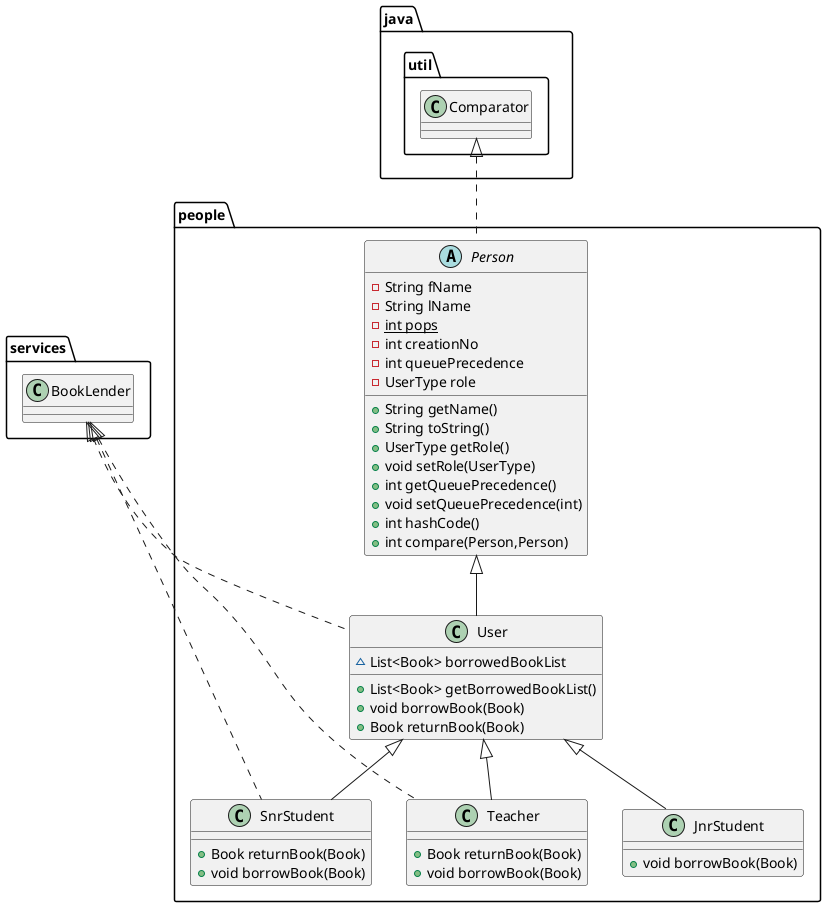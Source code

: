 @startuml
abstract class people.Person {
- String fName
- String lName
- {static} int pops
- int creationNo
- int queuePrecedence
- UserType role
+ String getName()
+ String toString()
+ UserType getRole()
+ void setRole(UserType)
+ int getQueuePrecedence()
+ void setQueuePrecedence(int)
+ int hashCode()
+ int compare(Person,Person)
}
class people.SnrStudent {
+ Book returnBook(Book)
+ void borrowBook(Book)
}
class people.JnrStudent {
+ void borrowBook(Book)
}
class people.User {
~ List<Book> borrowedBookList
+ List<Book> getBorrowedBookList()
+ void borrowBook(Book)
+ Book returnBook(Book)
}
class people.Teacher {
+ Book returnBook(Book)
+ void borrowBook(Book)
}


java.util.Comparator <|.. people.Person
services.BookLender <|.. people.SnrStudent
people.User <|-- people.SnrStudent
people.User <|-- people.JnrStudent
services.BookLender <|.. people.User
people.Person <|-- people.User
services.BookLender <|.. people.Teacher
people.User <|-- people.Teacher
@enduml